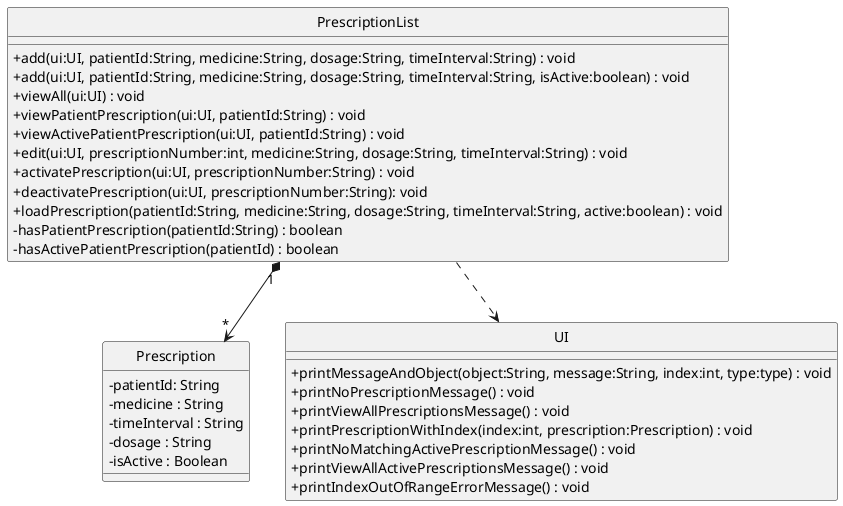 @startuml
hide circle
skinparam classAttributeIconSize 0

class PrescriptionList {
+ add(ui:UI, patientId:String, medicine:String, dosage:String, timeInterval:String) : void
+ add(ui:UI, patientId:String, medicine:String, dosage:String, timeInterval:String, isActive:boolean) : void
+ viewAll(ui:UI) : void
+ viewPatientPrescription(ui:UI, patientId:String) : void
+ viewActivePatientPrescription(ui:UI, patientId:String) : void
+ edit(ui:UI, prescriptionNumber:int, medicine:String, dosage:String, timeInterval:String) : void
+ activatePrescription(ui:UI, prescriptionNumber:String) : void
+ deactivatePrescription(ui:UI, prescriptionNumber:String): void
+ loadPrescription(patientId:String, medicine:String, dosage:String, timeInterval:String, active:boolean) : void
- hasPatientPrescription(patientId:String) : boolean
- hasActivePatientPrescription(patientId) : boolean
}

class Prescription {
- patientId: String
- medicine : String
- timeInterval : String
- dosage : String
- isActive : Boolean
}

class UI {
+ printMessageAndObject(object:String, message:String, index:int, type:type) : void
+ printNoPrescriptionMessage() : void
+ printViewAllPrescriptionsMessage() : void
+ printPrescriptionWithIndex(index:int, prescription:Prescription) : void
+ printNoMatchingActivePrescriptionMessage() : void
+ printViewAllActivePrescriptionsMessage() : void
+ printIndexOutOfRangeErrorMessage() : void
}

PrescriptionList "1" *-down-> "*" Prescription
PrescriptionList .down.> UI
@enduml